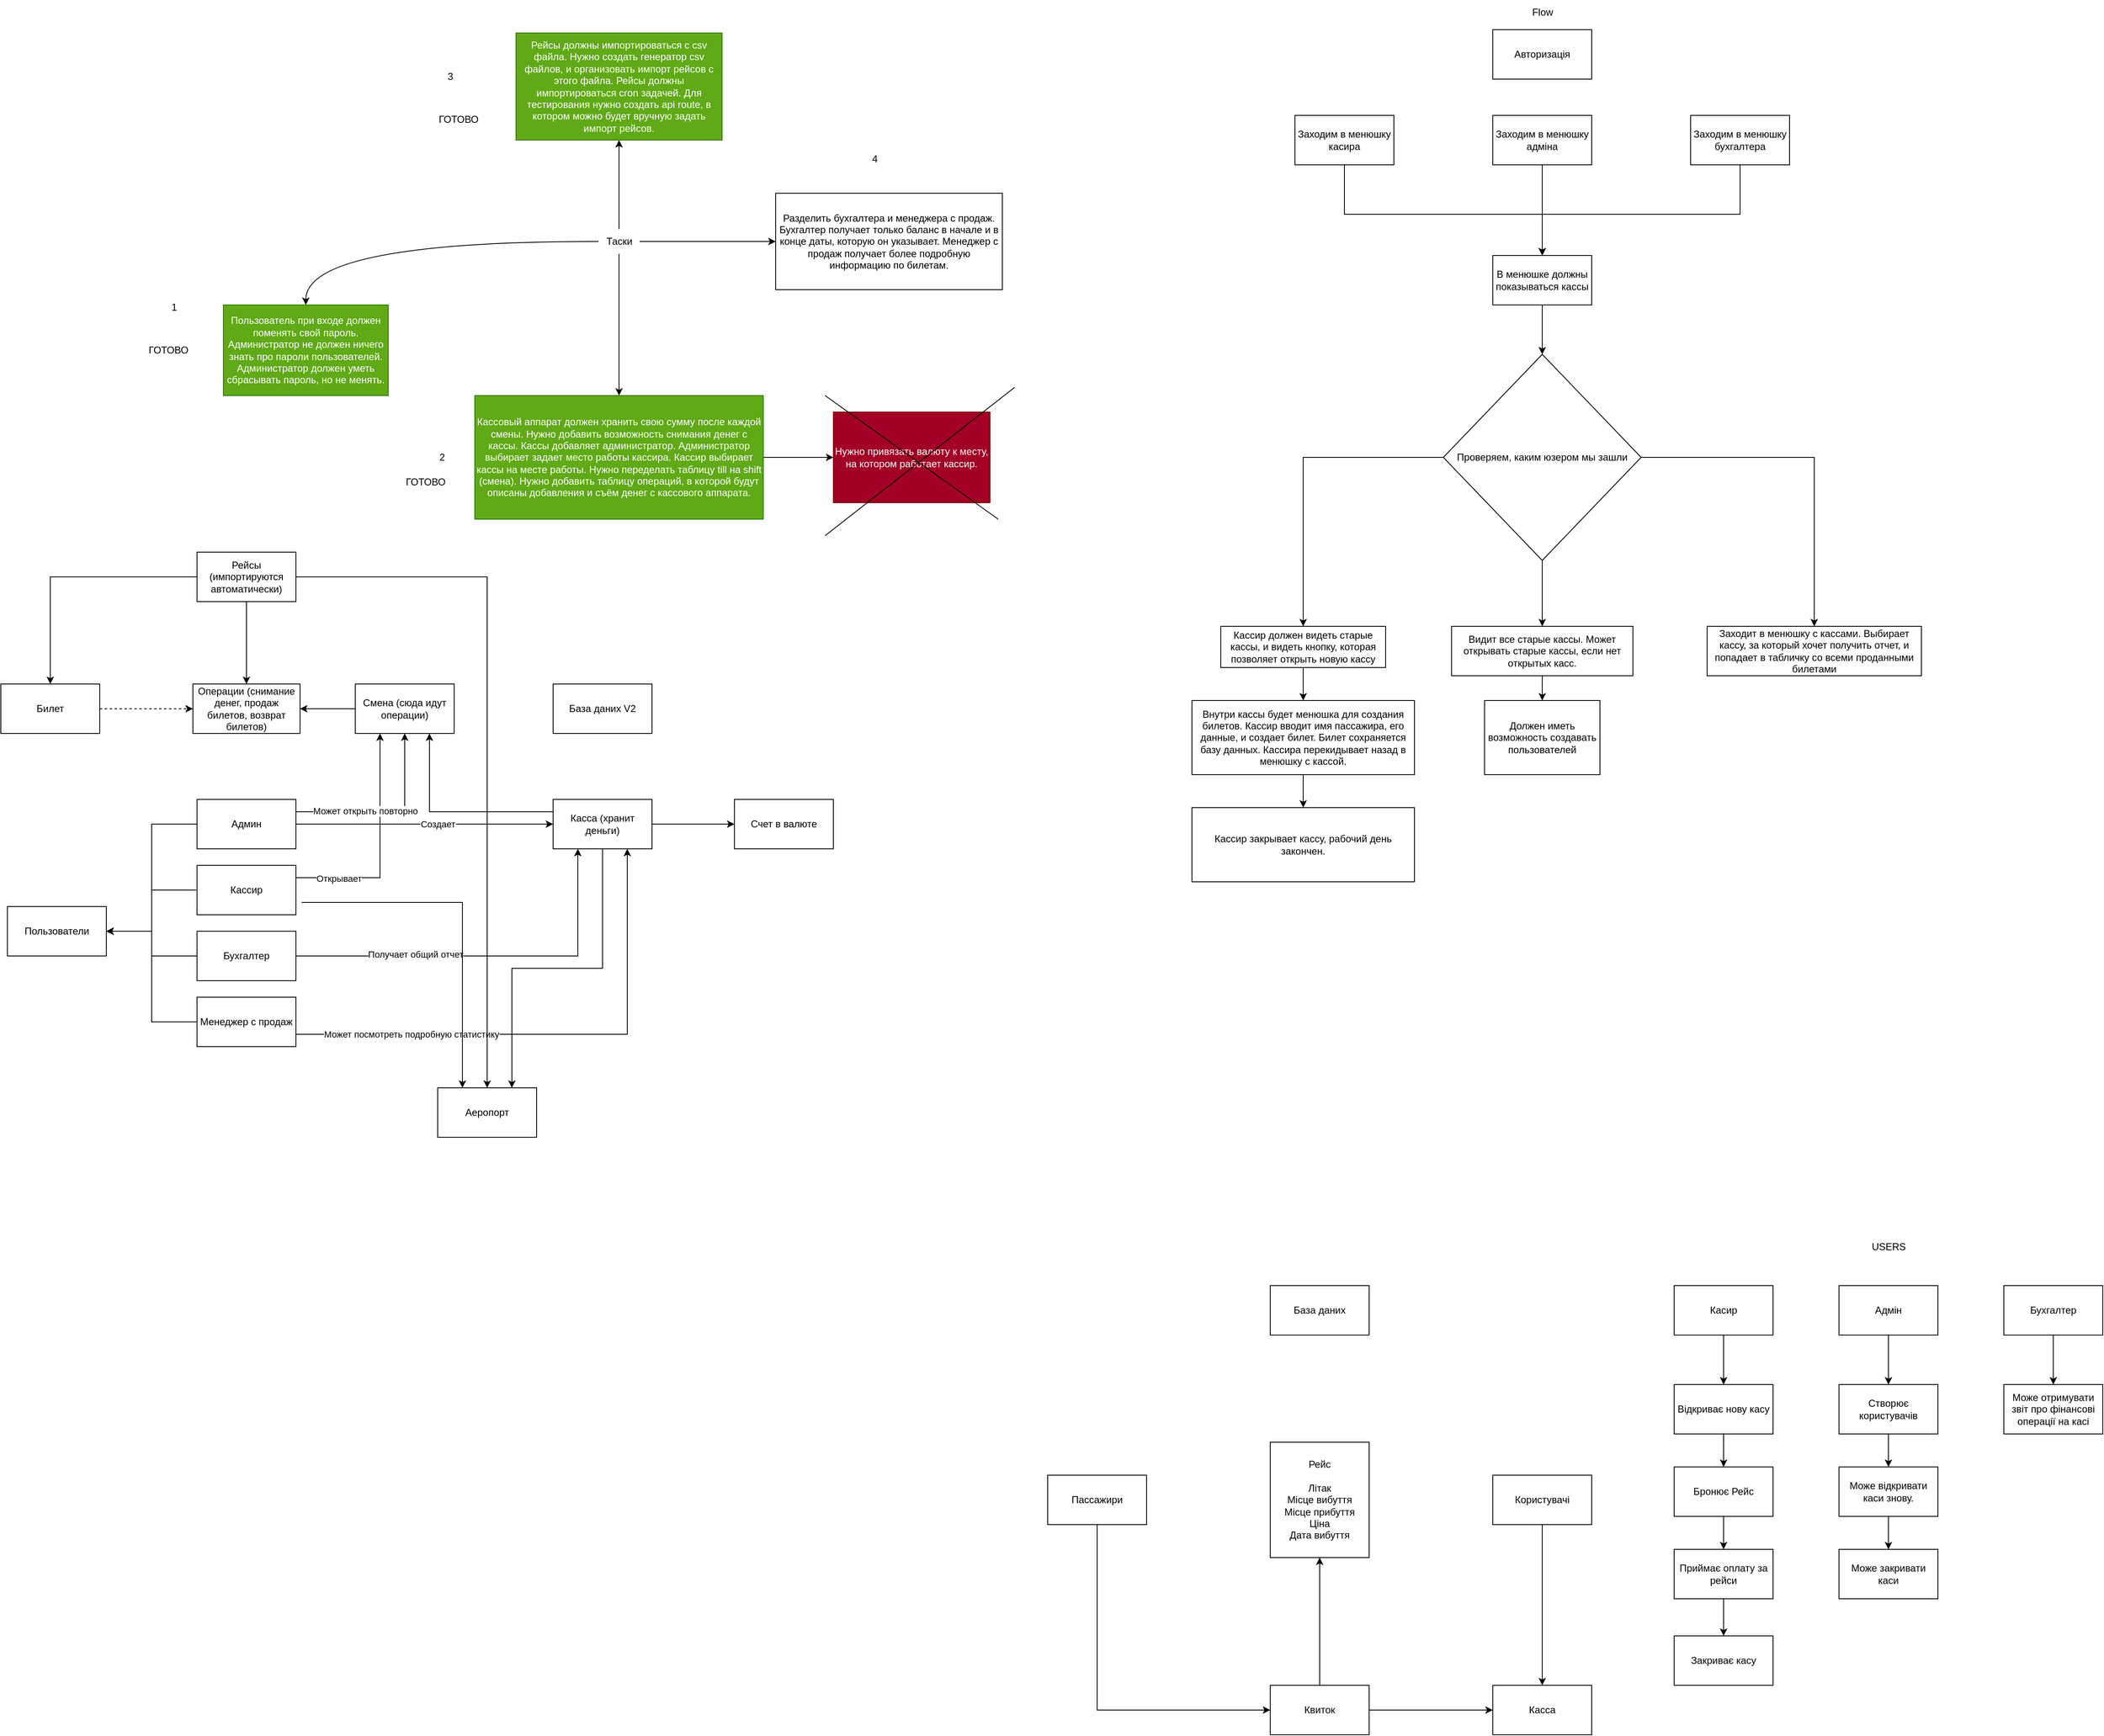 <mxfile version="28.2.5">
  <diagram name="Page-1" id="bXpb7fFqBZVpDAfxvi6F">
    <mxGraphModel dx="3804" dy="3097" grid="1" gridSize="10" guides="1" tooltips="1" connect="1" arrows="1" fold="1" page="1" pageScale="1" pageWidth="827" pageHeight="1169" math="0" shadow="0">
      <root>
        <mxCell id="0" />
        <mxCell id="1" parent="0" />
        <mxCell id="HvWkaARTubuwXod1C86s-9" style="edgeStyle=orthogonalEdgeStyle;rounded=0;orthogonalLoop=1;jettySize=auto;html=1;entryX=0.5;entryY=0;entryDx=0;entryDy=0;" parent="1" source="HvWkaARTubuwXod1C86s-1" target="HvWkaARTubuwXod1C86s-6" edge="1">
          <mxGeometry relative="1" as="geometry" />
        </mxCell>
        <mxCell id="HvWkaARTubuwXod1C86s-1" value="Касир" style="rounded=0;whiteSpace=wrap;html=1;" parent="1" vertex="1">
          <mxGeometry x="-220" y="160" width="120" height="60" as="geometry" />
        </mxCell>
        <mxCell id="HvWkaARTubuwXod1C86s-2" value="USERS" style="text;html=1;align=center;verticalAlign=middle;resizable=0;points=[];autosize=1;strokeColor=none;fillColor=none;" parent="1" vertex="1">
          <mxGeometry x="10" y="98" width="60" height="30" as="geometry" />
        </mxCell>
        <mxCell id="HvWkaARTubuwXod1C86s-15" style="edgeStyle=orthogonalEdgeStyle;rounded=0;orthogonalLoop=1;jettySize=auto;html=1;" parent="1" source="HvWkaARTubuwXod1C86s-3" target="HvWkaARTubuwXod1C86s-13" edge="1">
          <mxGeometry relative="1" as="geometry" />
        </mxCell>
        <mxCell id="HvWkaARTubuwXod1C86s-3" value="Адмін" style="whiteSpace=wrap;html=1;" parent="1" vertex="1">
          <mxGeometry x="-20" y="160" width="120" height="60" as="geometry" />
        </mxCell>
        <mxCell id="HvWkaARTubuwXod1C86s-20" style="edgeStyle=orthogonalEdgeStyle;rounded=0;orthogonalLoop=1;jettySize=auto;html=1;" parent="1" source="HvWkaARTubuwXod1C86s-4" target="HvWkaARTubuwXod1C86s-19" edge="1">
          <mxGeometry relative="1" as="geometry" />
        </mxCell>
        <mxCell id="HvWkaARTubuwXod1C86s-4" value="Бухгалтер" style="whiteSpace=wrap;html=1;" parent="1" vertex="1">
          <mxGeometry x="180" y="160" width="120" height="60" as="geometry" />
        </mxCell>
        <mxCell id="HvWkaARTubuwXod1C86s-12" style="edgeStyle=orthogonalEdgeStyle;rounded=0;orthogonalLoop=1;jettySize=auto;html=1;entryX=0.5;entryY=0;entryDx=0;entryDy=0;" parent="1" source="HvWkaARTubuwXod1C86s-5" target="HvWkaARTubuwXod1C86s-8" edge="1">
          <mxGeometry relative="1" as="geometry" />
        </mxCell>
        <mxCell id="HvWkaARTubuwXod1C86s-5" value="Приймає оплату за рейси" style="rounded=0;whiteSpace=wrap;html=1;" parent="1" vertex="1">
          <mxGeometry x="-220" y="480" width="120" height="60" as="geometry" />
        </mxCell>
        <mxCell id="HvWkaARTubuwXod1C86s-10" style="edgeStyle=orthogonalEdgeStyle;rounded=0;orthogonalLoop=1;jettySize=auto;html=1;exitX=0.5;exitY=1;exitDx=0;exitDy=0;entryX=0.5;entryY=0;entryDx=0;entryDy=0;" parent="1" source="HvWkaARTubuwXod1C86s-6" target="HvWkaARTubuwXod1C86s-7" edge="1">
          <mxGeometry relative="1" as="geometry" />
        </mxCell>
        <mxCell id="HvWkaARTubuwXod1C86s-6" value="Відкриває нову касу" style="rounded=0;whiteSpace=wrap;html=1;" parent="1" vertex="1">
          <mxGeometry x="-220" y="280" width="120" height="60" as="geometry" />
        </mxCell>
        <mxCell id="HvWkaARTubuwXod1C86s-11" style="edgeStyle=orthogonalEdgeStyle;rounded=0;orthogonalLoop=1;jettySize=auto;html=1;entryX=0.5;entryY=0;entryDx=0;entryDy=0;" parent="1" source="HvWkaARTubuwXod1C86s-7" target="HvWkaARTubuwXod1C86s-5" edge="1">
          <mxGeometry relative="1" as="geometry" />
        </mxCell>
        <mxCell id="HvWkaARTubuwXod1C86s-7" value="Бронює Рейс" style="rounded=0;whiteSpace=wrap;html=1;" parent="1" vertex="1">
          <mxGeometry x="-220" y="380" width="120" height="60" as="geometry" />
        </mxCell>
        <mxCell id="HvWkaARTubuwXod1C86s-8" value="Закриває касу" style="rounded=0;whiteSpace=wrap;html=1;" parent="1" vertex="1">
          <mxGeometry x="-220" y="585" width="120" height="60" as="geometry" />
        </mxCell>
        <mxCell id="HvWkaARTubuwXod1C86s-16" style="edgeStyle=orthogonalEdgeStyle;rounded=0;orthogonalLoop=1;jettySize=auto;html=1;entryX=0.5;entryY=0;entryDx=0;entryDy=0;" parent="1" source="HvWkaARTubuwXod1C86s-13" target="HvWkaARTubuwXod1C86s-14" edge="1">
          <mxGeometry relative="1" as="geometry" />
        </mxCell>
        <mxCell id="HvWkaARTubuwXod1C86s-13" value="Створює користувачів" style="rounded=0;whiteSpace=wrap;html=1;" parent="1" vertex="1">
          <mxGeometry x="-20" y="280" width="120" height="60" as="geometry" />
        </mxCell>
        <mxCell id="HvWkaARTubuwXod1C86s-18" style="edgeStyle=orthogonalEdgeStyle;rounded=0;orthogonalLoop=1;jettySize=auto;html=1;entryX=0.5;entryY=0;entryDx=0;entryDy=0;" parent="1" source="HvWkaARTubuwXod1C86s-14" target="HvWkaARTubuwXod1C86s-17" edge="1">
          <mxGeometry relative="1" as="geometry" />
        </mxCell>
        <mxCell id="HvWkaARTubuwXod1C86s-14" value="Може відкривати каси знову." style="rounded=0;whiteSpace=wrap;html=1;" parent="1" vertex="1">
          <mxGeometry x="-20" y="380" width="120" height="60" as="geometry" />
        </mxCell>
        <mxCell id="HvWkaARTubuwXod1C86s-17" value="Може закривати каси" style="rounded=0;whiteSpace=wrap;html=1;" parent="1" vertex="1">
          <mxGeometry x="-20" y="480" width="120" height="60" as="geometry" />
        </mxCell>
        <mxCell id="HvWkaARTubuwXod1C86s-19" value="Може отримувати звіт про фінансові операції на касі" style="rounded=0;whiteSpace=wrap;html=1;" parent="1" vertex="1">
          <mxGeometry x="180" y="280" width="120" height="60" as="geometry" />
        </mxCell>
        <mxCell id="HvWkaARTubuwXod1C86s-21" value="База даних" style="rounded=0;whiteSpace=wrap;html=1;" parent="1" vertex="1">
          <mxGeometry x="-710" y="160" width="120" height="60" as="geometry" />
        </mxCell>
        <mxCell id="HvWkaARTubuwXod1C86s-22" value="Рейс&lt;br&gt;&lt;br&gt;Літак&lt;br&gt;Місце вибуття&lt;br&gt;Місце прибуття&lt;br&gt;Ціна&lt;br&gt;Дата вибуття" style="rounded=0;whiteSpace=wrap;html=1;" parent="1" vertex="1">
          <mxGeometry x="-710" y="350" width="120" height="140" as="geometry" />
        </mxCell>
        <mxCell id="HvWkaARTubuwXod1C86s-32" style="edgeStyle=orthogonalEdgeStyle;rounded=0;orthogonalLoop=1;jettySize=auto;html=1;entryX=0;entryY=0.5;entryDx=0;entryDy=0;" parent="1" source="HvWkaARTubuwXod1C86s-25" target="HvWkaARTubuwXod1C86s-28" edge="1">
          <mxGeometry relative="1" as="geometry">
            <Array as="points">
              <mxPoint x="-920" y="675" />
            </Array>
          </mxGeometry>
        </mxCell>
        <mxCell id="HvWkaARTubuwXod1C86s-25" value="Пассажири" style="rounded=0;whiteSpace=wrap;html=1;" parent="1" vertex="1">
          <mxGeometry x="-980" y="390" width="120" height="60" as="geometry" />
        </mxCell>
        <mxCell id="HvWkaARTubuwXod1C86s-27" value="Касса" style="rounded=0;whiteSpace=wrap;html=1;" parent="1" vertex="1">
          <mxGeometry x="-440" y="645" width="120" height="60" as="geometry" />
        </mxCell>
        <mxCell id="HvWkaARTubuwXod1C86s-30" style="edgeStyle=orthogonalEdgeStyle;rounded=0;orthogonalLoop=1;jettySize=auto;html=1;entryX=0.5;entryY=1;entryDx=0;entryDy=0;" parent="1" source="HvWkaARTubuwXod1C86s-28" target="HvWkaARTubuwXod1C86s-22" edge="1">
          <mxGeometry relative="1" as="geometry" />
        </mxCell>
        <mxCell id="HvWkaARTubuwXod1C86s-31" style="edgeStyle=orthogonalEdgeStyle;rounded=0;orthogonalLoop=1;jettySize=auto;html=1;entryX=0;entryY=0.5;entryDx=0;entryDy=0;" parent="1" source="HvWkaARTubuwXod1C86s-28" target="HvWkaARTubuwXod1C86s-27" edge="1">
          <mxGeometry relative="1" as="geometry">
            <mxPoint x="-480" y="680" as="targetPoint" />
            <Array as="points">
              <mxPoint x="-520" y="675" />
              <mxPoint x="-520" y="675" />
            </Array>
          </mxGeometry>
        </mxCell>
        <mxCell id="HvWkaARTubuwXod1C86s-28" value="Квиток" style="rounded=0;whiteSpace=wrap;html=1;" parent="1" vertex="1">
          <mxGeometry x="-710" y="645" width="120" height="60" as="geometry" />
        </mxCell>
        <mxCell id="bdNL3FaGgv4kxiSuAMlq-1" style="edgeStyle=orthogonalEdgeStyle;rounded=0;orthogonalLoop=1;jettySize=auto;html=1;entryX=0.5;entryY=0;entryDx=0;entryDy=0;" parent="1" source="HvWkaARTubuwXod1C86s-33" target="HvWkaARTubuwXod1C86s-27" edge="1">
          <mxGeometry relative="1" as="geometry" />
        </mxCell>
        <mxCell id="HvWkaARTubuwXod1C86s-33" value="Користувачі" style="rounded=0;whiteSpace=wrap;html=1;" parent="1" vertex="1">
          <mxGeometry x="-440" y="390" width="120" height="60" as="geometry" />
        </mxCell>
        <mxCell id="bdNL3FaGgv4kxiSuAMlq-2" value="Авторизація" style="rounded=0;whiteSpace=wrap;html=1;" parent="1" vertex="1">
          <mxGeometry x="-440" y="-1364" width="120" height="60" as="geometry" />
        </mxCell>
        <mxCell id="bdNL3FaGgv4kxiSuAMlq-3" value="Flow" style="text;html=1;align=center;verticalAlign=middle;resizable=0;points=[];autosize=1;strokeColor=none;fillColor=none;" parent="1" vertex="1">
          <mxGeometry x="-405" y="-1400" width="50" height="30" as="geometry" />
        </mxCell>
        <mxCell id="bdNL3FaGgv4kxiSuAMlq-7" style="edgeStyle=orthogonalEdgeStyle;rounded=0;orthogonalLoop=1;jettySize=auto;html=1;entryX=0.5;entryY=0;entryDx=0;entryDy=0;" parent="1" source="bdNL3FaGgv4kxiSuAMlq-4" target="bdNL3FaGgv4kxiSuAMlq-8" edge="1">
          <mxGeometry relative="1" as="geometry">
            <mxPoint x="-620" y="-1140" as="targetPoint" />
            <Array as="points">
              <mxPoint x="-620" y="-1140" />
              <mxPoint x="-380" y="-1140" />
            </Array>
          </mxGeometry>
        </mxCell>
        <mxCell id="bdNL3FaGgv4kxiSuAMlq-4" value="Заходим в менюшку касира" style="rounded=0;whiteSpace=wrap;html=1;" parent="1" vertex="1">
          <mxGeometry x="-680" y="-1260" width="120" height="60" as="geometry" />
        </mxCell>
        <mxCell id="bdNL3FaGgv4kxiSuAMlq-9" style="edgeStyle=orthogonalEdgeStyle;rounded=0;orthogonalLoop=1;jettySize=auto;html=1;entryX=0.5;entryY=0;entryDx=0;entryDy=0;" parent="1" source="bdNL3FaGgv4kxiSuAMlq-5" target="bdNL3FaGgv4kxiSuAMlq-8" edge="1">
          <mxGeometry relative="1" as="geometry" />
        </mxCell>
        <mxCell id="bdNL3FaGgv4kxiSuAMlq-5" value="Заходим в менюшку адміна" style="rounded=0;whiteSpace=wrap;html=1;" parent="1" vertex="1">
          <mxGeometry x="-440" y="-1260" width="120" height="60" as="geometry" />
        </mxCell>
        <mxCell id="bdNL3FaGgv4kxiSuAMlq-10" style="edgeStyle=orthogonalEdgeStyle;rounded=0;orthogonalLoop=1;jettySize=auto;html=1;entryX=0.5;entryY=0;entryDx=0;entryDy=0;" parent="1" source="bdNL3FaGgv4kxiSuAMlq-6" target="bdNL3FaGgv4kxiSuAMlq-8" edge="1">
          <mxGeometry relative="1" as="geometry">
            <Array as="points">
              <mxPoint x="-140" y="-1140" />
              <mxPoint x="-380" y="-1140" />
            </Array>
          </mxGeometry>
        </mxCell>
        <mxCell id="bdNL3FaGgv4kxiSuAMlq-6" value="Заходим в менюшку бухгалтера" style="rounded=0;whiteSpace=wrap;html=1;" parent="1" vertex="1">
          <mxGeometry x="-200" y="-1260" width="120" height="60" as="geometry" />
        </mxCell>
        <mxCell id="bdNL3FaGgv4kxiSuAMlq-13" style="edgeStyle=orthogonalEdgeStyle;rounded=0;orthogonalLoop=1;jettySize=auto;html=1;entryX=0.5;entryY=0;entryDx=0;entryDy=0;" parent="1" target="bdNL3FaGgv4kxiSuAMlq-12" edge="1">
          <mxGeometry relative="1" as="geometry">
            <mxPoint x="-380" y="-970" as="sourcePoint" />
          </mxGeometry>
        </mxCell>
        <mxCell id="bdNL3FaGgv4kxiSuAMlq-28" style="edgeStyle=orthogonalEdgeStyle;rounded=0;orthogonalLoop=1;jettySize=auto;html=1;entryX=0.5;entryY=0;entryDx=0;entryDy=0;" parent="1" source="bdNL3FaGgv4kxiSuAMlq-8" target="bdNL3FaGgv4kxiSuAMlq-12" edge="1">
          <mxGeometry relative="1" as="geometry" />
        </mxCell>
        <mxCell id="bdNL3FaGgv4kxiSuAMlq-8" value="В менюшке должны показываться кассы" style="rounded=0;whiteSpace=wrap;html=1;" parent="1" vertex="1">
          <mxGeometry x="-440" y="-1090" width="120" height="60" as="geometry" />
        </mxCell>
        <mxCell id="bdNL3FaGgv4kxiSuAMlq-15" style="edgeStyle=orthogonalEdgeStyle;rounded=0;orthogonalLoop=1;jettySize=auto;html=1;" parent="1" source="bdNL3FaGgv4kxiSuAMlq-12" target="bdNL3FaGgv4kxiSuAMlq-14" edge="1">
          <mxGeometry relative="1" as="geometry" />
        </mxCell>
        <mxCell id="bdNL3FaGgv4kxiSuAMlq-21" style="edgeStyle=orthogonalEdgeStyle;rounded=0;orthogonalLoop=1;jettySize=auto;html=1;entryX=0.5;entryY=0;entryDx=0;entryDy=0;" parent="1" source="bdNL3FaGgv4kxiSuAMlq-12" target="bdNL3FaGgv4kxiSuAMlq-22" edge="1">
          <mxGeometry relative="1" as="geometry">
            <mxPoint x="-380" y="-660" as="targetPoint" />
          </mxGeometry>
        </mxCell>
        <mxCell id="bdNL3FaGgv4kxiSuAMlq-26" style="edgeStyle=orthogonalEdgeStyle;rounded=0;orthogonalLoop=1;jettySize=auto;html=1;entryX=0.5;entryY=0;entryDx=0;entryDy=0;" parent="1" source="bdNL3FaGgv4kxiSuAMlq-12" target="bdNL3FaGgv4kxiSuAMlq-27" edge="1">
          <mxGeometry relative="1" as="geometry">
            <mxPoint x="-70" y="-650" as="targetPoint" />
          </mxGeometry>
        </mxCell>
        <mxCell id="bdNL3FaGgv4kxiSuAMlq-12" value="Проверяем, каким юзером мы зашли" style="rhombus;whiteSpace=wrap;html=1;" parent="1" vertex="1">
          <mxGeometry x="-500" y="-970" width="240" height="250" as="geometry" />
        </mxCell>
        <mxCell id="bdNL3FaGgv4kxiSuAMlq-17" style="edgeStyle=orthogonalEdgeStyle;rounded=0;orthogonalLoop=1;jettySize=auto;html=1;" parent="1" source="bdNL3FaGgv4kxiSuAMlq-14" target="bdNL3FaGgv4kxiSuAMlq-16" edge="1">
          <mxGeometry relative="1" as="geometry" />
        </mxCell>
        <mxCell id="bdNL3FaGgv4kxiSuAMlq-14" value="Кассир должен видеть старые кассы, и видеть кнопку, которая позволяет открыть новую кассу" style="rounded=0;whiteSpace=wrap;html=1;" parent="1" vertex="1">
          <mxGeometry x="-770" y="-640" width="200" height="50" as="geometry" />
        </mxCell>
        <mxCell id="bdNL3FaGgv4kxiSuAMlq-19" style="edgeStyle=orthogonalEdgeStyle;rounded=0;orthogonalLoop=1;jettySize=auto;html=1;entryX=0.5;entryY=0;entryDx=0;entryDy=0;" parent="1" source="bdNL3FaGgv4kxiSuAMlq-16" target="bdNL3FaGgv4kxiSuAMlq-20" edge="1">
          <mxGeometry relative="1" as="geometry">
            <mxPoint x="-670" y="-380" as="targetPoint" />
          </mxGeometry>
        </mxCell>
        <mxCell id="bdNL3FaGgv4kxiSuAMlq-16" value="Внутри кассы будет менюшка для создания билетов. Кассир вводит имя пассажира, его данные, и создает билет. Билет сохраняется базу данных. Кассира перекидывает назад в менюшку с кассой." style="rounded=0;whiteSpace=wrap;html=1;" parent="1" vertex="1">
          <mxGeometry x="-805" y="-550" width="270" height="90" as="geometry" />
        </mxCell>
        <mxCell id="bdNL3FaGgv4kxiSuAMlq-20" value="Кассир закрывает кассу, рабочий день закончен." style="rounded=0;whiteSpace=wrap;html=1;" parent="1" vertex="1">
          <mxGeometry x="-805" y="-420" width="270" height="90" as="geometry" />
        </mxCell>
        <mxCell id="bdNL3FaGgv4kxiSuAMlq-25" style="edgeStyle=orthogonalEdgeStyle;rounded=0;orthogonalLoop=1;jettySize=auto;html=1;entryX=0.5;entryY=0;entryDx=0;entryDy=0;" parent="1" source="bdNL3FaGgv4kxiSuAMlq-22" target="bdNL3FaGgv4kxiSuAMlq-24" edge="1">
          <mxGeometry relative="1" as="geometry" />
        </mxCell>
        <mxCell id="bdNL3FaGgv4kxiSuAMlq-22" value="Видит все старые кассы. Может открывать старые кассы, если нет открытых касс." style="whiteSpace=wrap;html=1;" parent="1" vertex="1">
          <mxGeometry x="-490" y="-640" width="220" height="60" as="geometry" />
        </mxCell>
        <mxCell id="bdNL3FaGgv4kxiSuAMlq-24" value="Должен иметь возможность создавать пользователей" style="rounded=0;whiteSpace=wrap;html=1;" parent="1" vertex="1">
          <mxGeometry x="-450" y="-550" width="140" height="90" as="geometry" />
        </mxCell>
        <mxCell id="bdNL3FaGgv4kxiSuAMlq-27" value="Заходит в менюшку с кассами. Выбирает кассу, за который хочет получить отчет, и попадает в табличку со всеми проданными билетами" style="rounded=0;whiteSpace=wrap;html=1;" parent="1" vertex="1">
          <mxGeometry x="-180" y="-640" width="260" height="60" as="geometry" />
        </mxCell>
        <mxCell id="4Cc4MYscjS8gMWPxC2x--1" value="Пользователь при входе должен поменять свой пароль. Администратор не должен ничего знать про пароли пользователей. Администратор должен уметь сбрасывать пароль, но не менять." style="rounded=0;whiteSpace=wrap;html=1;fillColor=#60a917;fontColor=#ffffff;strokeColor=#2D7600;" parent="1" vertex="1">
          <mxGeometry x="-1980" y="-1030" width="200" height="110" as="geometry" />
        </mxCell>
        <mxCell id="4Cc4MYscjS8gMWPxC2x--3" style="edgeStyle=orthogonalEdgeStyle;rounded=0;orthogonalLoop=1;jettySize=auto;html=1;entryX=0.5;entryY=0;entryDx=0;entryDy=0;curved=1;" parent="1" source="4Cc4MYscjS8gMWPxC2x--2" target="4Cc4MYscjS8gMWPxC2x--1" edge="1">
          <mxGeometry relative="1" as="geometry" />
        </mxCell>
        <mxCell id="4Cc4MYscjS8gMWPxC2x--5" style="edgeStyle=orthogonalEdgeStyle;rounded=0;orthogonalLoop=1;jettySize=auto;html=1;entryX=0.5;entryY=0;entryDx=0;entryDy=0;curved=1;" parent="1" source="4Cc4MYscjS8gMWPxC2x--2" target="4Cc4MYscjS8gMWPxC2x--4" edge="1">
          <mxGeometry relative="1" as="geometry" />
        </mxCell>
        <mxCell id="4Cc4MYscjS8gMWPxC2x--19" style="edgeStyle=orthogonalEdgeStyle;rounded=0;orthogonalLoop=1;jettySize=auto;html=1;entryX=0.5;entryY=1;entryDx=0;entryDy=0;" parent="1" source="4Cc4MYscjS8gMWPxC2x--2" target="4Cc4MYscjS8gMWPxC2x--18" edge="1">
          <mxGeometry relative="1" as="geometry" />
        </mxCell>
        <mxCell id="4Cc4MYscjS8gMWPxC2x--24" style="edgeStyle=orthogonalEdgeStyle;rounded=0;orthogonalLoop=1;jettySize=auto;html=1;entryX=0;entryY=0.5;entryDx=0;entryDy=0;" parent="1" source="4Cc4MYscjS8gMWPxC2x--2" target="4Cc4MYscjS8gMWPxC2x--25" edge="1">
          <mxGeometry relative="1" as="geometry">
            <mxPoint x="-1320" y="-1107" as="targetPoint" />
          </mxGeometry>
        </mxCell>
        <mxCell id="4Cc4MYscjS8gMWPxC2x--2" value="Таски" style="text;html=1;align=center;verticalAlign=middle;resizable=0;points=[];autosize=1;strokeColor=none;fillColor=none;" parent="1" vertex="1">
          <mxGeometry x="-1525" y="-1122" width="50" height="30" as="geometry" />
        </mxCell>
        <mxCell id="4Cc4MYscjS8gMWPxC2x--23" style="edgeStyle=entityRelationEdgeStyle;rounded=0;orthogonalLoop=1;jettySize=auto;html=1;exitX=1;exitY=0.5;exitDx=0;exitDy=0;entryX=0;entryY=0.5;entryDx=0;entryDy=0;" parent="1" source="4Cc4MYscjS8gMWPxC2x--4" target="4Cc4MYscjS8gMWPxC2x--6" edge="1">
          <mxGeometry relative="1" as="geometry" />
        </mxCell>
        <mxCell id="4Cc4MYscjS8gMWPxC2x--4" value="Кассовый аппарат должен хранить свою сумму после каждой смены. Нужно добавить возможность снимания денег с кассы. Кассы добавляет администратор. Администратор выбирает задает место работы кассира. Кассир выбирает кассы на месте работы. Нужно переделать таблицу till на shift (смена). Нужно добавить таблицу операций, в которой будут описаны добавления и съём денег с кассового аппарата." style="rounded=0;whiteSpace=wrap;html=1;fillColor=#60a917;fontColor=#ffffff;strokeColor=#2D7600;" parent="1" vertex="1">
          <mxGeometry x="-1675" y="-920" width="350" height="150" as="geometry" />
        </mxCell>
        <mxCell id="4Cc4MYscjS8gMWPxC2x--6" value="Нужно привязать валюту к месту, на котором работает кассир." style="rounded=0;whiteSpace=wrap;html=1;fillColor=#a20025;fontColor=#ffffff;strokeColor=#6F0000;" parent="1" vertex="1">
          <mxGeometry x="-1240" y="-900" width="190" height="110" as="geometry" />
        </mxCell>
        <mxCell id="4Cc4MYscjS8gMWPxC2x--8" value="База даних V2" style="rounded=0;whiteSpace=wrap;html=1;" parent="1" vertex="1">
          <mxGeometry x="-1580" y="-570" width="120" height="60" as="geometry" />
        </mxCell>
        <mxCell id="4Cc4MYscjS8gMWPxC2x--18" value="Рейсы должны импортироваться с csv файла. Нужно создать генератор csv файлов, и организовать импорт рейсов с этого файла. Рейсы должны импортироваться cron задачей. Для тестирования нужно создать api route, в котором можно будет вручную задать импорт рейсов." style="rounded=0;whiteSpace=wrap;html=1;fillColor=#60a917;strokeColor=#2D7600;fontColor=#ffffff;" parent="1" vertex="1">
          <mxGeometry x="-1625" y="-1360" width="250" height="130" as="geometry" />
        </mxCell>
        <mxCell id="4Cc4MYscjS8gMWPxC2x--38" style="edgeStyle=orthogonalEdgeStyle;rounded=0;orthogonalLoop=1;jettySize=auto;html=1;exitX=0;exitY=0.25;exitDx=0;exitDy=0;entryX=0.75;entryY=1;entryDx=0;entryDy=0;" parent="1" source="4Cc4MYscjS8gMWPxC2x--21" target="4Cc4MYscjS8gMWPxC2x--36" edge="1">
          <mxGeometry relative="1" as="geometry" />
        </mxCell>
        <mxCell id="4Cc4MYscjS8gMWPxC2x--57" style="edgeStyle=orthogonalEdgeStyle;rounded=0;orthogonalLoop=1;jettySize=auto;html=1;entryX=0.75;entryY=0;entryDx=0;entryDy=0;exitX=0.5;exitY=1;exitDx=0;exitDy=0;" parent="1" source="4Cc4MYscjS8gMWPxC2x--21" target="4Cc4MYscjS8gMWPxC2x--55" edge="1">
          <mxGeometry relative="1" as="geometry" />
        </mxCell>
        <mxCell id="4Cc4MYscjS8gMWPxC2x--64" style="edgeStyle=orthogonalEdgeStyle;rounded=0;orthogonalLoop=1;jettySize=auto;html=1;entryX=0;entryY=0.5;entryDx=0;entryDy=0;" parent="1" source="4Cc4MYscjS8gMWPxC2x--21" target="4Cc4MYscjS8gMWPxC2x--63" edge="1">
          <mxGeometry relative="1" as="geometry" />
        </mxCell>
        <mxCell id="4Cc4MYscjS8gMWPxC2x--21" value="Касса (хранит деньги)" style="rounded=0;whiteSpace=wrap;html=1;" parent="1" vertex="1">
          <mxGeometry x="-1580" y="-430" width="120" height="60" as="geometry" />
        </mxCell>
        <mxCell id="4Cc4MYscjS8gMWPxC2x--22" value="Пользователи" style="rounded=0;whiteSpace=wrap;html=1;" parent="1" vertex="1">
          <mxGeometry x="-2242" y="-300" width="120" height="60" as="geometry" />
        </mxCell>
        <mxCell id="4Cc4MYscjS8gMWPxC2x--25" value="Разделить бухгалтера и менеджера с продаж. Бухгалтер получает только баланс в начале и в конце даты, которую он указывает. Менеджер с продаж получает более подробную информацию по билетам." style="rounded=0;whiteSpace=wrap;html=1;" parent="1" vertex="1">
          <mxGeometry x="-1310" y="-1165.5" width="275" height="117" as="geometry" />
        </mxCell>
        <mxCell id="4Cc4MYscjS8gMWPxC2x--30" style="edgeStyle=orthogonalEdgeStyle;rounded=0;orthogonalLoop=1;jettySize=auto;html=1;entryX=1;entryY=0.5;entryDx=0;entryDy=0;" parent="1" source="4Cc4MYscjS8gMWPxC2x--26" target="4Cc4MYscjS8gMWPxC2x--22" edge="1">
          <mxGeometry relative="1" as="geometry" />
        </mxCell>
        <mxCell id="4Cc4MYscjS8gMWPxC2x--34" style="edgeStyle=orthogonalEdgeStyle;rounded=0;orthogonalLoop=1;jettySize=auto;html=1;entryX=0;entryY=0.5;entryDx=0;entryDy=0;" parent="1" source="4Cc4MYscjS8gMWPxC2x--26" target="4Cc4MYscjS8gMWPxC2x--21" edge="1">
          <mxGeometry relative="1" as="geometry" />
        </mxCell>
        <mxCell id="4Cc4MYscjS8gMWPxC2x--35" value="Создает" style="edgeLabel;html=1;align=center;verticalAlign=middle;resizable=0;points=[];" parent="4Cc4MYscjS8gMWPxC2x--34" vertex="1" connectable="0">
          <mxGeometry x="0.205" y="-2" relative="1" as="geometry">
            <mxPoint x="-16" y="-2" as="offset" />
          </mxGeometry>
        </mxCell>
        <mxCell id="4Cc4MYscjS8gMWPxC2x--26" value="Админ" style="rounded=0;whiteSpace=wrap;html=1;" parent="1" vertex="1">
          <mxGeometry x="-2012" y="-430" width="120" height="60" as="geometry" />
        </mxCell>
        <mxCell id="4Cc4MYscjS8gMWPxC2x--31" style="edgeStyle=orthogonalEdgeStyle;rounded=0;orthogonalLoop=1;jettySize=auto;html=1;exitX=0;exitY=0.5;exitDx=0;exitDy=0;" parent="1" edge="1">
          <mxGeometry relative="1" as="geometry">
            <mxPoint x="-2122" y="-270" as="targetPoint" />
            <mxPoint x="-2013" y="-320" as="sourcePoint" />
            <Array as="points">
              <mxPoint x="-2067" y="-320" />
              <mxPoint x="-2067" y="-270" />
            </Array>
          </mxGeometry>
        </mxCell>
        <mxCell id="4Cc4MYscjS8gMWPxC2x--39" style="edgeStyle=orthogonalEdgeStyle;rounded=0;orthogonalLoop=1;jettySize=auto;html=1;exitX=1;exitY=0.25;exitDx=0;exitDy=0;entryX=0.25;entryY=1;entryDx=0;entryDy=0;" parent="1" source="4Cc4MYscjS8gMWPxC2x--27" target="4Cc4MYscjS8gMWPxC2x--36" edge="1">
          <mxGeometry relative="1" as="geometry" />
        </mxCell>
        <mxCell id="4Cc4MYscjS8gMWPxC2x--42" value="Открывает" style="edgeLabel;html=1;align=center;verticalAlign=middle;resizable=0;points=[];" parent="4Cc4MYscjS8gMWPxC2x--39" vertex="1" connectable="0">
          <mxGeometry x="-0.459" y="-1" relative="1" as="geometry">
            <mxPoint x="-23" as="offset" />
          </mxGeometry>
        </mxCell>
        <mxCell id="4Cc4MYscjS8gMWPxC2x--27" value="Кассир" style="rounded=0;whiteSpace=wrap;html=1;" parent="1" vertex="1">
          <mxGeometry x="-2012" y="-350" width="120" height="60" as="geometry" />
        </mxCell>
        <mxCell id="4Cc4MYscjS8gMWPxC2x--32" style="edgeStyle=orthogonalEdgeStyle;rounded=0;orthogonalLoop=1;jettySize=auto;html=1;exitX=0;exitY=0.5;exitDx=0;exitDy=0;entryX=1;entryY=0.5;entryDx=0;entryDy=0;" parent="1" source="4Cc4MYscjS8gMWPxC2x--28" target="4Cc4MYscjS8gMWPxC2x--22" edge="1">
          <mxGeometry relative="1" as="geometry" />
        </mxCell>
        <mxCell id="4Cc4MYscjS8gMWPxC2x--47" style="edgeStyle=orthogonalEdgeStyle;rounded=0;orthogonalLoop=1;jettySize=auto;html=1;entryX=0.25;entryY=1;entryDx=0;entryDy=0;" parent="1" source="4Cc4MYscjS8gMWPxC2x--28" target="4Cc4MYscjS8gMWPxC2x--21" edge="1">
          <mxGeometry relative="1" as="geometry" />
        </mxCell>
        <mxCell id="4Cc4MYscjS8gMWPxC2x--49" value="Получает общий отчет" style="edgeLabel;html=1;align=center;verticalAlign=middle;resizable=0;points=[];" parent="4Cc4MYscjS8gMWPxC2x--47" vertex="1" connectable="0">
          <mxGeometry x="-0.386" y="2" relative="1" as="geometry">
            <mxPoint as="offset" />
          </mxGeometry>
        </mxCell>
        <mxCell id="4Cc4MYscjS8gMWPxC2x--28" value="Бухгалтер" style="rounded=0;whiteSpace=wrap;html=1;" parent="1" vertex="1">
          <mxGeometry x="-2012" y="-270" width="120" height="60" as="geometry" />
        </mxCell>
        <mxCell id="4Cc4MYscjS8gMWPxC2x--33" style="edgeStyle=orthogonalEdgeStyle;rounded=0;orthogonalLoop=1;jettySize=auto;html=1;entryX=1;entryY=0.5;entryDx=0;entryDy=0;" parent="1" source="4Cc4MYscjS8gMWPxC2x--29" target="4Cc4MYscjS8gMWPxC2x--22" edge="1">
          <mxGeometry relative="1" as="geometry" />
        </mxCell>
        <mxCell id="4Cc4MYscjS8gMWPxC2x--48" style="edgeStyle=orthogonalEdgeStyle;rounded=0;orthogonalLoop=1;jettySize=auto;html=1;exitX=1;exitY=0.75;exitDx=0;exitDy=0;entryX=0.75;entryY=1;entryDx=0;entryDy=0;" parent="1" source="4Cc4MYscjS8gMWPxC2x--29" target="4Cc4MYscjS8gMWPxC2x--21" edge="1">
          <mxGeometry relative="1" as="geometry" />
        </mxCell>
        <mxCell id="4Cc4MYscjS8gMWPxC2x--50" value="Может посмотреть подробную статистику" style="edgeLabel;html=1;align=center;verticalAlign=middle;resizable=0;points=[];" parent="4Cc4MYscjS8gMWPxC2x--48" vertex="1" connectable="0">
          <mxGeometry x="-0.553" relative="1" as="geometry">
            <mxPoint as="offset" />
          </mxGeometry>
        </mxCell>
        <mxCell id="4Cc4MYscjS8gMWPxC2x--29" value="Менеджер с продаж" style="rounded=0;whiteSpace=wrap;html=1;" parent="1" vertex="1">
          <mxGeometry x="-2012" y="-190" width="120" height="60" as="geometry" />
        </mxCell>
        <mxCell id="4Cc4MYscjS8gMWPxC2x--41" style="edgeStyle=orthogonalEdgeStyle;rounded=0;orthogonalLoop=1;jettySize=auto;html=1;entryX=1;entryY=0.5;entryDx=0;entryDy=0;" parent="1" source="4Cc4MYscjS8gMWPxC2x--36" target="4Cc4MYscjS8gMWPxC2x--40" edge="1">
          <mxGeometry relative="1" as="geometry" />
        </mxCell>
        <mxCell id="4Cc4MYscjS8gMWPxC2x--36" value="Смена (сюда идут операции)" style="rounded=0;whiteSpace=wrap;html=1;" parent="1" vertex="1">
          <mxGeometry x="-1820" y="-570" width="120" height="60" as="geometry" />
        </mxCell>
        <mxCell id="4Cc4MYscjS8gMWPxC2x--53" style="edgeStyle=orthogonalEdgeStyle;rounded=0;orthogonalLoop=1;jettySize=auto;html=1;exitX=1;exitY=0.5;exitDx=0;exitDy=0;entryX=0;entryY=0.5;entryDx=0;entryDy=0;dashed=1;" parent="1" source="4Cc4MYscjS8gMWPxC2x--51" target="4Cc4MYscjS8gMWPxC2x--40" edge="1">
          <mxGeometry relative="1" as="geometry">
            <mxPoint x="-2090" y="-580" as="targetPoint" />
          </mxGeometry>
        </mxCell>
        <mxCell id="4Cc4MYscjS8gMWPxC2x--40" value="Операции (снимание денег, продаж билетов, возврат билетов)" style="rounded=0;whiteSpace=wrap;html=1;" parent="1" vertex="1">
          <mxGeometry x="-2017" y="-570" width="130" height="60" as="geometry" />
        </mxCell>
        <mxCell id="4Cc4MYscjS8gMWPxC2x--43" style="edgeStyle=orthogonalEdgeStyle;rounded=0;orthogonalLoop=1;jettySize=auto;html=1;exitX=1;exitY=0.25;exitDx=0;exitDy=0;" parent="1" source="4Cc4MYscjS8gMWPxC2x--26" target="4Cc4MYscjS8gMWPxC2x--36" edge="1">
          <mxGeometry relative="1" as="geometry" />
        </mxCell>
        <mxCell id="4Cc4MYscjS8gMWPxC2x--44" value="Может открыть повторно" style="edgeLabel;html=1;align=center;verticalAlign=middle;resizable=0;points=[];" parent="4Cc4MYscjS8gMWPxC2x--43" vertex="1" connectable="0">
          <mxGeometry x="-0.263" y="1" relative="1" as="geometry">
            <mxPoint as="offset" />
          </mxGeometry>
        </mxCell>
        <mxCell id="4Cc4MYscjS8gMWPxC2x--46" style="edgeStyle=orthogonalEdgeStyle;rounded=0;orthogonalLoop=1;jettySize=auto;html=1;entryX=0.5;entryY=0;entryDx=0;entryDy=0;" parent="1" source="4Cc4MYscjS8gMWPxC2x--45" target="4Cc4MYscjS8gMWPxC2x--40" edge="1">
          <mxGeometry relative="1" as="geometry" />
        </mxCell>
        <mxCell id="4Cc4MYscjS8gMWPxC2x--52" style="edgeStyle=orthogonalEdgeStyle;rounded=0;orthogonalLoop=1;jettySize=auto;html=1;entryX=0.5;entryY=0;entryDx=0;entryDy=0;" parent="1" source="4Cc4MYscjS8gMWPxC2x--45" target="4Cc4MYscjS8gMWPxC2x--51" edge="1">
          <mxGeometry relative="1" as="geometry" />
        </mxCell>
        <mxCell id="4Cc4MYscjS8gMWPxC2x--58" style="edgeStyle=orthogonalEdgeStyle;rounded=0;orthogonalLoop=1;jettySize=auto;html=1;entryX=0.5;entryY=0;entryDx=0;entryDy=0;" parent="1" source="4Cc4MYscjS8gMWPxC2x--45" target="4Cc4MYscjS8gMWPxC2x--55" edge="1">
          <mxGeometry relative="1" as="geometry">
            <mxPoint x="-1710" y="-670" as="targetPoint" />
          </mxGeometry>
        </mxCell>
        <mxCell id="4Cc4MYscjS8gMWPxC2x--45" value="Рейсы (импортируются автоматически)" style="rounded=0;whiteSpace=wrap;html=1;" parent="1" vertex="1">
          <mxGeometry x="-2012" y="-730" width="120" height="60" as="geometry" />
        </mxCell>
        <mxCell id="4Cc4MYscjS8gMWPxC2x--51" value="Билет" style="rounded=0;whiteSpace=wrap;html=1;" parent="1" vertex="1">
          <mxGeometry x="-2250" y="-570" width="120" height="60" as="geometry" />
        </mxCell>
        <mxCell id="4Cc4MYscjS8gMWPxC2x--54" value="ГОТОВО" style="text;html=1;align=center;verticalAlign=middle;resizable=0;points=[];autosize=1;strokeColor=none;fillColor=none;" parent="1" vertex="1">
          <mxGeometry x="-2082" y="-990" width="70" height="30" as="geometry" />
        </mxCell>
        <mxCell id="4Cc4MYscjS8gMWPxC2x--55" value="Аеропорт" style="rounded=0;whiteSpace=wrap;html=1;" parent="1" vertex="1">
          <mxGeometry x="-1720" y="-80" width="120" height="60" as="geometry" />
        </mxCell>
        <mxCell id="4Cc4MYscjS8gMWPxC2x--56" style="edgeStyle=orthogonalEdgeStyle;rounded=0;orthogonalLoop=1;jettySize=auto;html=1;exitX=1;exitY=0.75;exitDx=0;exitDy=0;entryX=0.25;entryY=0;entryDx=0;entryDy=0;" parent="1" target="4Cc4MYscjS8gMWPxC2x--55" edge="1">
          <mxGeometry relative="1" as="geometry">
            <mxPoint x="-1885.04" y="-305" as="sourcePoint" />
            <mxPoint x="-1700" y="-90" as="targetPoint" />
            <Array as="points">
              <mxPoint x="-1690" y="-305" />
            </Array>
          </mxGeometry>
        </mxCell>
        <mxCell id="4Cc4MYscjS8gMWPxC2x--59" value="2" style="text;html=1;align=center;verticalAlign=middle;resizable=0;points=[];autosize=1;strokeColor=none;fillColor=none;" parent="1" vertex="1">
          <mxGeometry x="-1730" y="-860" width="30" height="30" as="geometry" />
        </mxCell>
        <mxCell id="4Cc4MYscjS8gMWPxC2x--60" value="1" style="text;html=1;align=center;verticalAlign=middle;resizable=0;points=[];autosize=1;strokeColor=none;fillColor=none;" parent="1" vertex="1">
          <mxGeometry x="-2055" y="-1042" width="30" height="30" as="geometry" />
        </mxCell>
        <mxCell id="4Cc4MYscjS8gMWPxC2x--61" value="3" style="text;html=1;align=center;verticalAlign=middle;resizable=0;points=[];autosize=1;strokeColor=none;fillColor=none;" parent="1" vertex="1">
          <mxGeometry x="-1720" y="-1322" width="30" height="30" as="geometry" />
        </mxCell>
        <mxCell id="4Cc4MYscjS8gMWPxC2x--62" value="4" style="text;html=1;align=center;verticalAlign=middle;resizable=0;points=[];autosize=1;strokeColor=none;fillColor=none;" parent="1" vertex="1">
          <mxGeometry x="-1205" y="-1222" width="30" height="30" as="geometry" />
        </mxCell>
        <mxCell id="4Cc4MYscjS8gMWPxC2x--63" value="Счет в валюте" style="rounded=0;whiteSpace=wrap;html=1;" parent="1" vertex="1">
          <mxGeometry x="-1360" y="-430" width="120" height="60" as="geometry" />
        </mxCell>
        <mxCell id="OPxu5RaSc6uRnalH2M1E-1" value="" style="endArrow=none;html=1;rounded=0;" edge="1" parent="1">
          <mxGeometry width="50" height="50" relative="1" as="geometry">
            <mxPoint x="-1040" y="-770" as="sourcePoint" />
            <mxPoint x="-1250" y="-920" as="targetPoint" />
          </mxGeometry>
        </mxCell>
        <mxCell id="OPxu5RaSc6uRnalH2M1E-2" value="" style="endArrow=none;html=1;rounded=0;" edge="1" parent="1">
          <mxGeometry width="50" height="50" relative="1" as="geometry">
            <mxPoint x="-1250" y="-750" as="sourcePoint" />
            <mxPoint x="-1020" y="-930" as="targetPoint" />
          </mxGeometry>
        </mxCell>
        <mxCell id="OPxu5RaSc6uRnalH2M1E-3" value="ГОТОВО" style="text;html=1;align=center;verticalAlign=middle;resizable=0;points=[];autosize=1;strokeColor=none;fillColor=none;" vertex="1" parent="1">
          <mxGeometry x="-1770" y="-830" width="70" height="30" as="geometry" />
        </mxCell>
        <mxCell id="OPxu5RaSc6uRnalH2M1E-4" value="ГОТОВО" style="text;html=1;align=center;verticalAlign=middle;resizable=0;points=[];autosize=1;strokeColor=none;fillColor=none;" vertex="1" parent="1">
          <mxGeometry x="-1730" y="-1270" width="70" height="30" as="geometry" />
        </mxCell>
      </root>
    </mxGraphModel>
  </diagram>
</mxfile>
